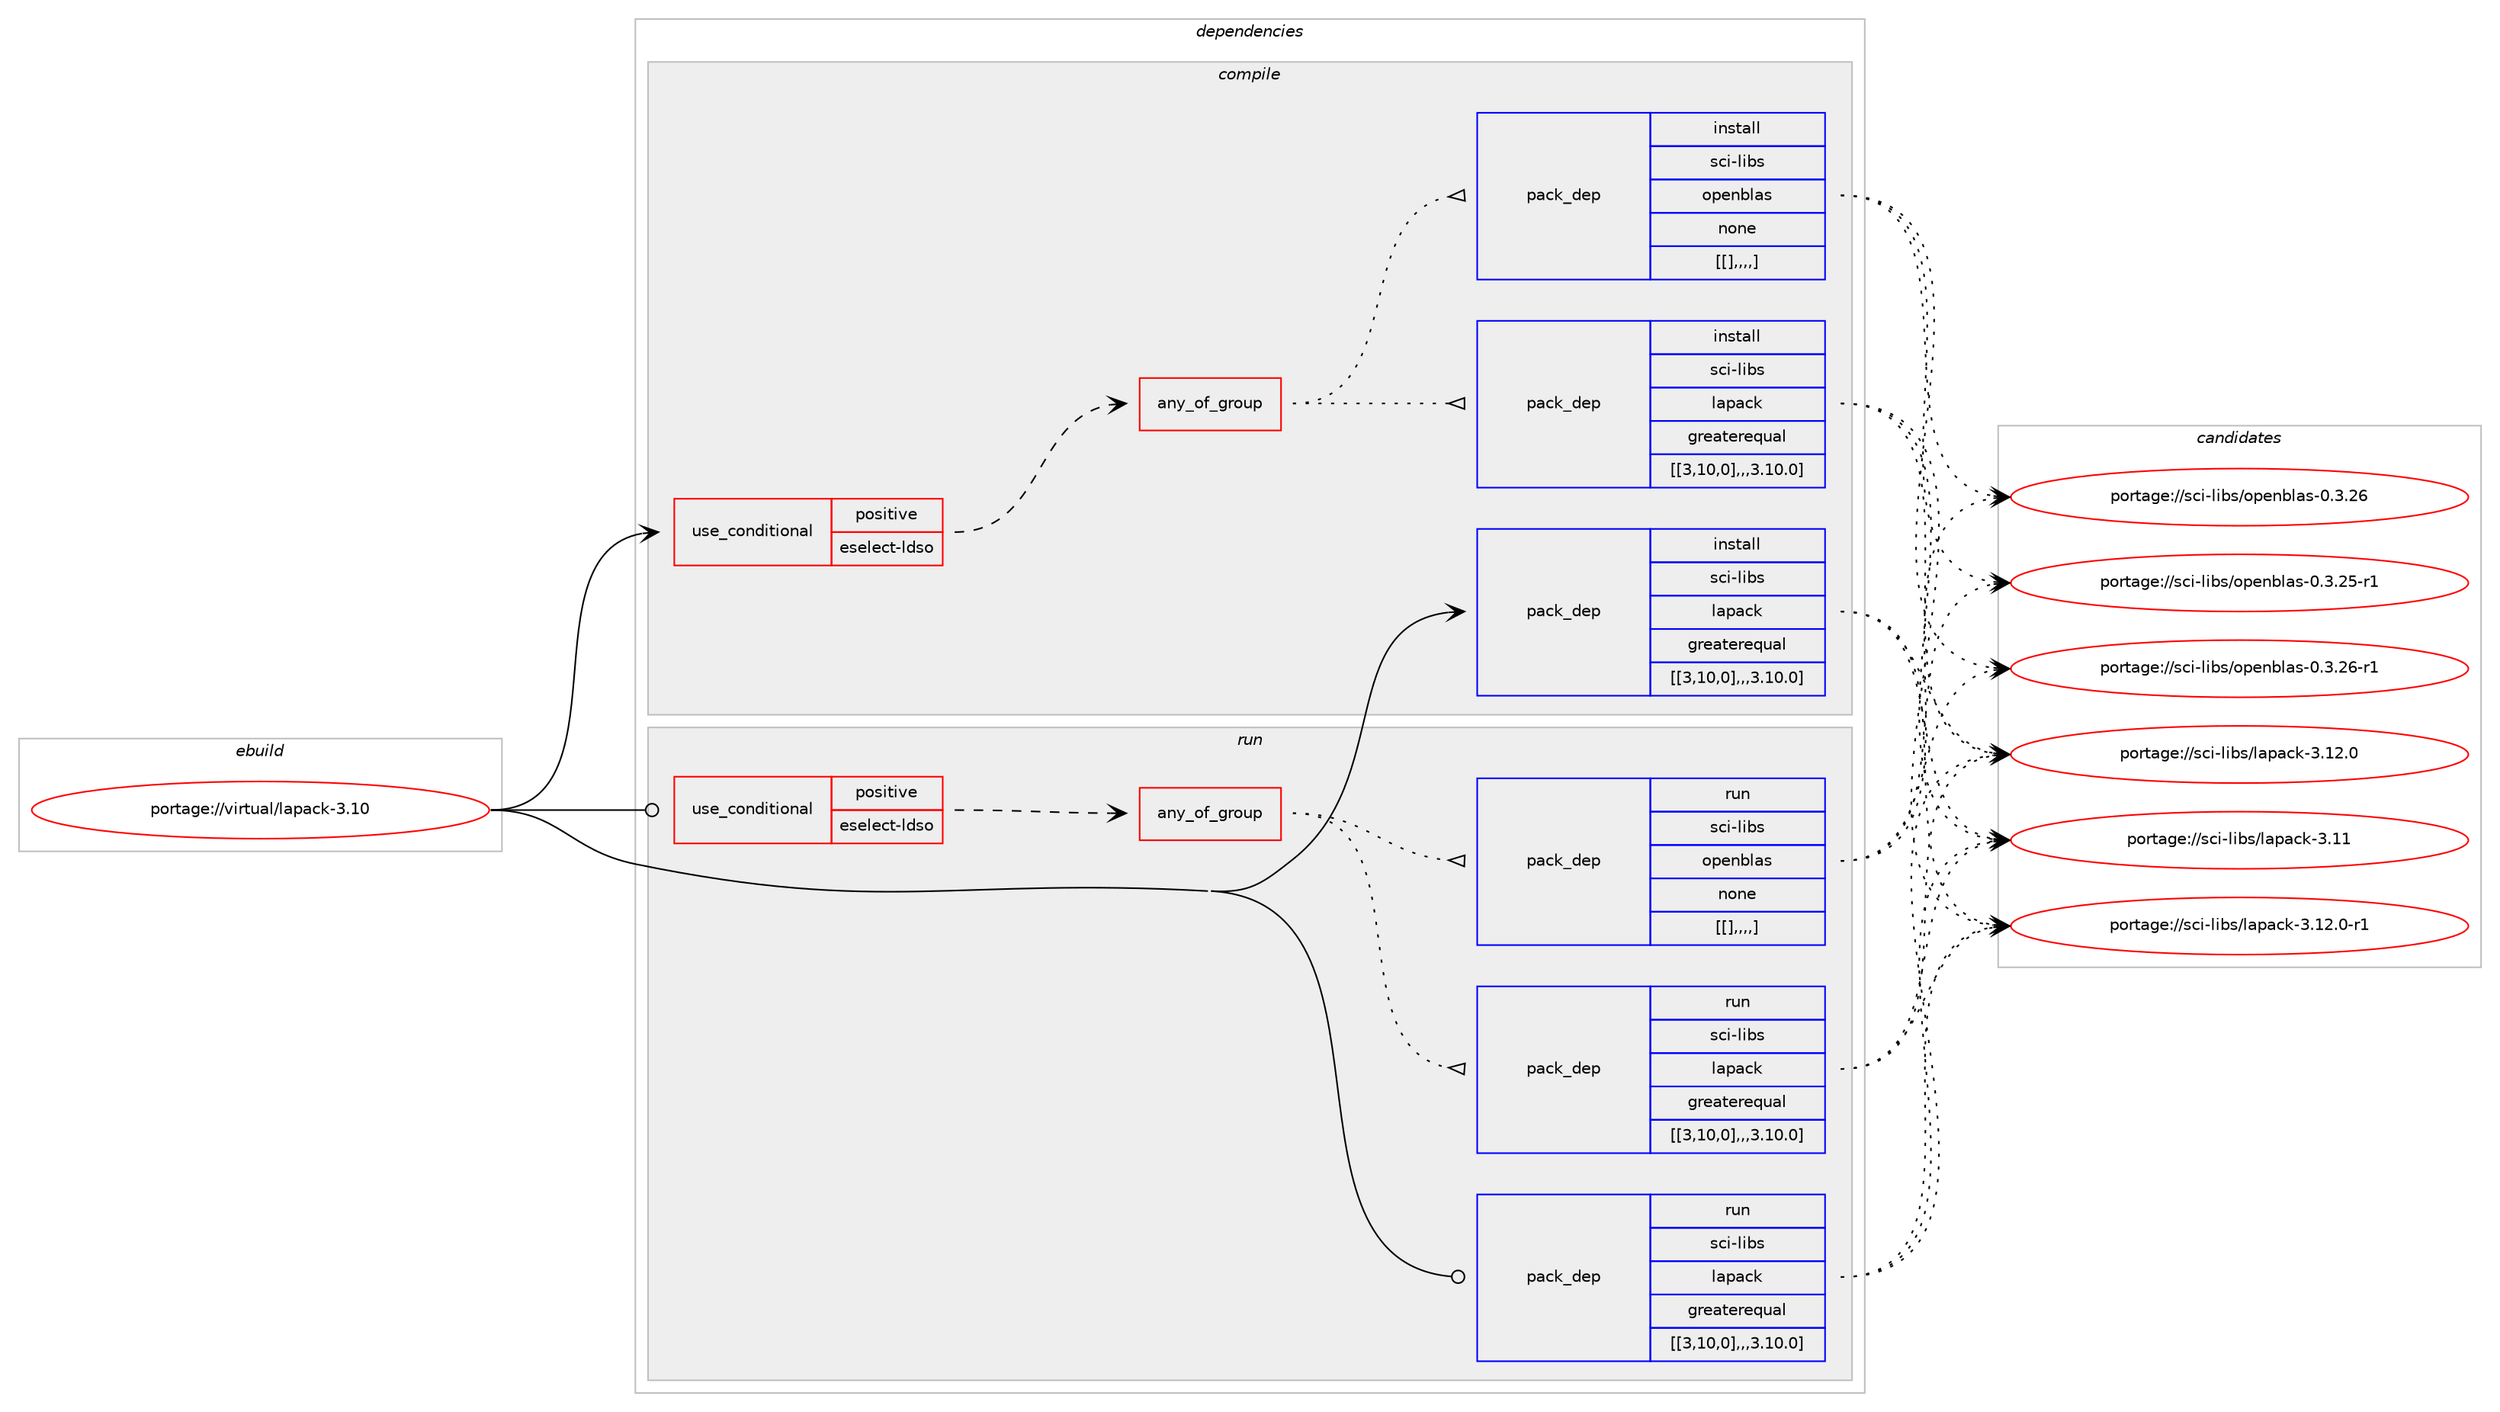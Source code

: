 digraph prolog {

# *************
# Graph options
# *************

newrank=true;
concentrate=true;
compound=true;
graph [rankdir=LR,fontname=Helvetica,fontsize=10,ranksep=1.5];#, ranksep=2.5, nodesep=0.2];
edge  [arrowhead=vee];
node  [fontname=Helvetica,fontsize=10];

# **********
# The ebuild
# **********

subgraph cluster_leftcol {
color=gray;
label=<<i>ebuild</i>>;
id [label="portage://virtual/lapack-3.10", color=red, width=4, href="../virtual/lapack-3.10.svg"];
}

# ****************
# The dependencies
# ****************

subgraph cluster_midcol {
color=gray;
label=<<i>dependencies</i>>;
subgraph cluster_compile {
fillcolor="#eeeeee";
style=filled;
label=<<i>compile</i>>;
subgraph cond313 {
dependency1607 [label=<<TABLE BORDER="0" CELLBORDER="1" CELLSPACING="0" CELLPADDING="4"><TR><TD ROWSPAN="3" CELLPADDING="10">use_conditional</TD></TR><TR><TD>positive</TD></TR><TR><TD>eselect-ldso</TD></TR></TABLE>>, shape=none, color=red];
subgraph any43 {
dependency1609 [label=<<TABLE BORDER="0" CELLBORDER="1" CELLSPACING="0" CELLPADDING="4"><TR><TD CELLPADDING="10">any_of_group</TD></TR></TABLE>>, shape=none, color=red];subgraph pack1254 {
dependency1611 [label=<<TABLE BORDER="0" CELLBORDER="1" CELLSPACING="0" CELLPADDING="4" WIDTH="220"><TR><TD ROWSPAN="6" CELLPADDING="30">pack_dep</TD></TR><TR><TD WIDTH="110">install</TD></TR><TR><TD>sci-libs</TD></TR><TR><TD>lapack</TD></TR><TR><TD>greaterequal</TD></TR><TR><TD>[[3,10,0],,,3.10.0]</TD></TR></TABLE>>, shape=none, color=blue];
}
dependency1609:e -> dependency1611:w [weight=20,style="dotted",arrowhead="oinv"];
subgraph pack1255 {
dependency1612 [label=<<TABLE BORDER="0" CELLBORDER="1" CELLSPACING="0" CELLPADDING="4" WIDTH="220"><TR><TD ROWSPAN="6" CELLPADDING="30">pack_dep</TD></TR><TR><TD WIDTH="110">install</TD></TR><TR><TD>sci-libs</TD></TR><TR><TD>openblas</TD></TR><TR><TD>none</TD></TR><TR><TD>[[],,,,]</TD></TR></TABLE>>, shape=none, color=blue];
}
dependency1609:e -> dependency1612:w [weight=20,style="dotted",arrowhead="oinv"];
}
dependency1607:e -> dependency1609:w [weight=20,style="dashed",arrowhead="vee"];
}
id:e -> dependency1607:w [weight=20,style="solid",arrowhead="vee"];
subgraph pack1256 {
dependency1615 [label=<<TABLE BORDER="0" CELLBORDER="1" CELLSPACING="0" CELLPADDING="4" WIDTH="220"><TR><TD ROWSPAN="6" CELLPADDING="30">pack_dep</TD></TR><TR><TD WIDTH="110">install</TD></TR><TR><TD>sci-libs</TD></TR><TR><TD>lapack</TD></TR><TR><TD>greaterequal</TD></TR><TR><TD>[[3,10,0],,,3.10.0]</TD></TR></TABLE>>, shape=none, color=blue];
}
id:e -> dependency1615:w [weight=20,style="solid",arrowhead="vee"];
}
subgraph cluster_compileandrun {
fillcolor="#eeeeee";
style=filled;
label=<<i>compile and run</i>>;
}
subgraph cluster_run {
fillcolor="#eeeeee";
style=filled;
label=<<i>run</i>>;
subgraph cond316 {
dependency1618 [label=<<TABLE BORDER="0" CELLBORDER="1" CELLSPACING="0" CELLPADDING="4"><TR><TD ROWSPAN="3" CELLPADDING="10">use_conditional</TD></TR><TR><TD>positive</TD></TR><TR><TD>eselect-ldso</TD></TR></TABLE>>, shape=none, color=red];
subgraph any45 {
dependency1619 [label=<<TABLE BORDER="0" CELLBORDER="1" CELLSPACING="0" CELLPADDING="4"><TR><TD CELLPADDING="10">any_of_group</TD></TR></TABLE>>, shape=none, color=red];subgraph pack1259 {
dependency1621 [label=<<TABLE BORDER="0" CELLBORDER="1" CELLSPACING="0" CELLPADDING="4" WIDTH="220"><TR><TD ROWSPAN="6" CELLPADDING="30">pack_dep</TD></TR><TR><TD WIDTH="110">run</TD></TR><TR><TD>sci-libs</TD></TR><TR><TD>lapack</TD></TR><TR><TD>greaterequal</TD></TR><TR><TD>[[3,10,0],,,3.10.0]</TD></TR></TABLE>>, shape=none, color=blue];
}
dependency1619:e -> dependency1621:w [weight=20,style="dotted",arrowhead="oinv"];
subgraph pack1262 {
dependency1625 [label=<<TABLE BORDER="0" CELLBORDER="1" CELLSPACING="0" CELLPADDING="4" WIDTH="220"><TR><TD ROWSPAN="6" CELLPADDING="30">pack_dep</TD></TR><TR><TD WIDTH="110">run</TD></TR><TR><TD>sci-libs</TD></TR><TR><TD>openblas</TD></TR><TR><TD>none</TD></TR><TR><TD>[[],,,,]</TD></TR></TABLE>>, shape=none, color=blue];
}
dependency1619:e -> dependency1625:w [weight=20,style="dotted",arrowhead="oinv"];
}
dependency1618:e -> dependency1619:w [weight=20,style="dashed",arrowhead="vee"];
}
id:e -> dependency1618:w [weight=20,style="solid",arrowhead="odot"];
subgraph pack1265 {
dependency1630 [label=<<TABLE BORDER="0" CELLBORDER="1" CELLSPACING="0" CELLPADDING="4" WIDTH="220"><TR><TD ROWSPAN="6" CELLPADDING="30">pack_dep</TD></TR><TR><TD WIDTH="110">run</TD></TR><TR><TD>sci-libs</TD></TR><TR><TD>lapack</TD></TR><TR><TD>greaterequal</TD></TR><TR><TD>[[3,10,0],,,3.10.0]</TD></TR></TABLE>>, shape=none, color=blue];
}
id:e -> dependency1630:w [weight=20,style="solid",arrowhead="odot"];
}
}

# **************
# The candidates
# **************

subgraph cluster_choices {
rank=same;
color=gray;
label=<<i>candidates</i>>;

subgraph choice1247 {
color=black;
nodesep=1;
choice11599105451081059811547108971129799107455146495046484511449 [label="portage://sci-libs/lapack-3.12.0-r1", color=red, width=4,href="../sci-libs/lapack-3.12.0-r1.svg"];
choice1159910545108105981154710897112979910745514649504648 [label="portage://sci-libs/lapack-3.12.0", color=red, width=4,href="../sci-libs/lapack-3.12.0.svg"];
choice115991054510810598115471089711297991074551464949 [label="portage://sci-libs/lapack-3.11", color=red, width=4,href="../sci-libs/lapack-3.11.svg"];
dependency1611:e -> choice11599105451081059811547108971129799107455146495046484511449:w [style=dotted,weight="100"];
dependency1611:e -> choice1159910545108105981154710897112979910745514649504648:w [style=dotted,weight="100"];
dependency1611:e -> choice115991054510810598115471089711297991074551464949:w [style=dotted,weight="100"];
}
subgraph choice1248 {
color=black;
nodesep=1;
choice115991054510810598115471111121011109810897115454846514650544511449 [label="portage://sci-libs/openblas-0.3.26-r1", color=red, width=4,href="../sci-libs/openblas-0.3.26-r1.svg"];
choice11599105451081059811547111112101110981089711545484651465054 [label="portage://sci-libs/openblas-0.3.26", color=red, width=4,href="../sci-libs/openblas-0.3.26.svg"];
choice115991054510810598115471111121011109810897115454846514650534511449 [label="portage://sci-libs/openblas-0.3.25-r1", color=red, width=4,href="../sci-libs/openblas-0.3.25-r1.svg"];
dependency1612:e -> choice115991054510810598115471111121011109810897115454846514650544511449:w [style=dotted,weight="100"];
dependency1612:e -> choice11599105451081059811547111112101110981089711545484651465054:w [style=dotted,weight="100"];
dependency1612:e -> choice115991054510810598115471111121011109810897115454846514650534511449:w [style=dotted,weight="100"];
}
subgraph choice1250 {
color=black;
nodesep=1;
choice11599105451081059811547108971129799107455146495046484511449 [label="portage://sci-libs/lapack-3.12.0-r1", color=red, width=4,href="../sci-libs/lapack-3.12.0-r1.svg"];
choice1159910545108105981154710897112979910745514649504648 [label="portage://sci-libs/lapack-3.12.0", color=red, width=4,href="../sci-libs/lapack-3.12.0.svg"];
choice115991054510810598115471089711297991074551464949 [label="portage://sci-libs/lapack-3.11", color=red, width=4,href="../sci-libs/lapack-3.11.svg"];
dependency1615:e -> choice11599105451081059811547108971129799107455146495046484511449:w [style=dotted,weight="100"];
dependency1615:e -> choice1159910545108105981154710897112979910745514649504648:w [style=dotted,weight="100"];
dependency1615:e -> choice115991054510810598115471089711297991074551464949:w [style=dotted,weight="100"];
}
subgraph choice1254 {
color=black;
nodesep=1;
choice11599105451081059811547108971129799107455146495046484511449 [label="portage://sci-libs/lapack-3.12.0-r1", color=red, width=4,href="../sci-libs/lapack-3.12.0-r1.svg"];
choice1159910545108105981154710897112979910745514649504648 [label="portage://sci-libs/lapack-3.12.0", color=red, width=4,href="../sci-libs/lapack-3.12.0.svg"];
choice115991054510810598115471089711297991074551464949 [label="portage://sci-libs/lapack-3.11", color=red, width=4,href="../sci-libs/lapack-3.11.svg"];
dependency1621:e -> choice11599105451081059811547108971129799107455146495046484511449:w [style=dotted,weight="100"];
dependency1621:e -> choice1159910545108105981154710897112979910745514649504648:w [style=dotted,weight="100"];
dependency1621:e -> choice115991054510810598115471089711297991074551464949:w [style=dotted,weight="100"];
}
subgraph choice1258 {
color=black;
nodesep=1;
choice115991054510810598115471111121011109810897115454846514650544511449 [label="portage://sci-libs/openblas-0.3.26-r1", color=red, width=4,href="../sci-libs/openblas-0.3.26-r1.svg"];
choice11599105451081059811547111112101110981089711545484651465054 [label="portage://sci-libs/openblas-0.3.26", color=red, width=4,href="../sci-libs/openblas-0.3.26.svg"];
choice115991054510810598115471111121011109810897115454846514650534511449 [label="portage://sci-libs/openblas-0.3.25-r1", color=red, width=4,href="../sci-libs/openblas-0.3.25-r1.svg"];
dependency1625:e -> choice115991054510810598115471111121011109810897115454846514650544511449:w [style=dotted,weight="100"];
dependency1625:e -> choice11599105451081059811547111112101110981089711545484651465054:w [style=dotted,weight="100"];
dependency1625:e -> choice115991054510810598115471111121011109810897115454846514650534511449:w [style=dotted,weight="100"];
}
subgraph choice1261 {
color=black;
nodesep=1;
choice11599105451081059811547108971129799107455146495046484511449 [label="portage://sci-libs/lapack-3.12.0-r1", color=red, width=4,href="../sci-libs/lapack-3.12.0-r1.svg"];
choice1159910545108105981154710897112979910745514649504648 [label="portage://sci-libs/lapack-3.12.0", color=red, width=4,href="../sci-libs/lapack-3.12.0.svg"];
choice115991054510810598115471089711297991074551464949 [label="portage://sci-libs/lapack-3.11", color=red, width=4,href="../sci-libs/lapack-3.11.svg"];
dependency1630:e -> choice11599105451081059811547108971129799107455146495046484511449:w [style=dotted,weight="100"];
dependency1630:e -> choice1159910545108105981154710897112979910745514649504648:w [style=dotted,weight="100"];
dependency1630:e -> choice115991054510810598115471089711297991074551464949:w [style=dotted,weight="100"];
}
}

}
